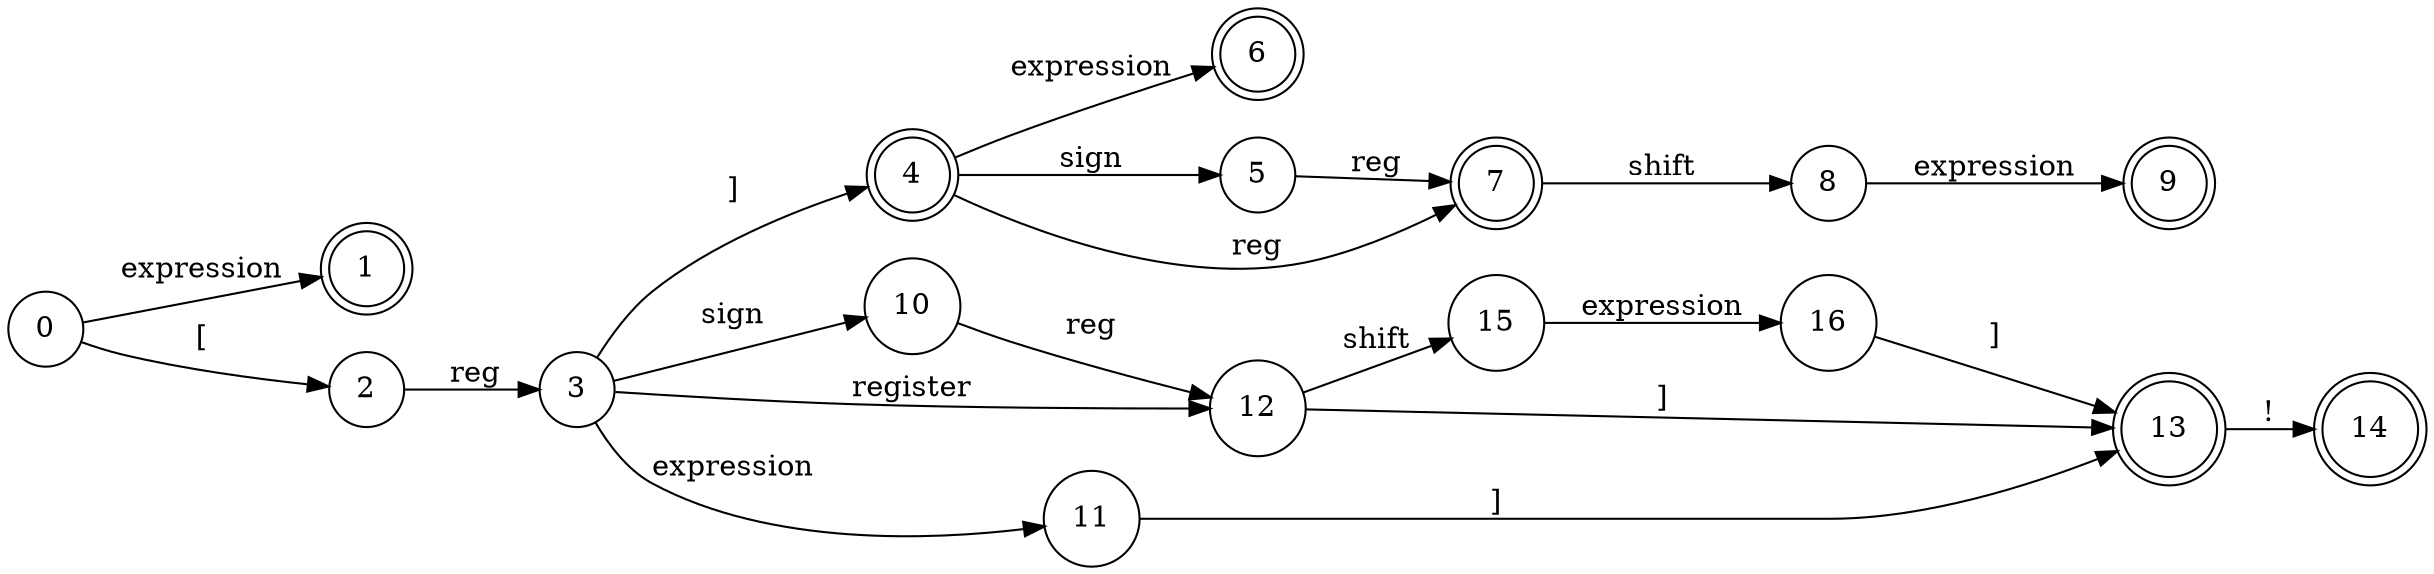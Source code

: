 digraph g {
    rankdir=LR;
    node [shape = doublecircle]; 1 4 6 7 9 13 14
	node [shape = circle];

  0 -> 1 [label="expression"]

  0 -> 2 [label="["]
  2 -> 3 [label="reg"]
  3 -> 4 [label="]"]
  4 -> 5 [label="sign"]
  4 -> 6 [label="expression"]

  4 -> 7 [label="reg"]
  5 -> 7 [label="reg"]

  7 -> 8 [label="shift"]
  8 -> 9 [label="expression"]

  3 -> 10 [label="sign"]
  3 -> 11 [label="expression"]
  3 -> 12 [label="register"]
  10 -> 12 [label="reg"]
  12 -> 13 [label="]"]
  13 -> 14 [label="!"]
  11 -> 13 [label="]"]

  12 -> 15 [label="shift"]
  15 -> 16 [label="expression"]
  16 -> 13 [label="]"]

}